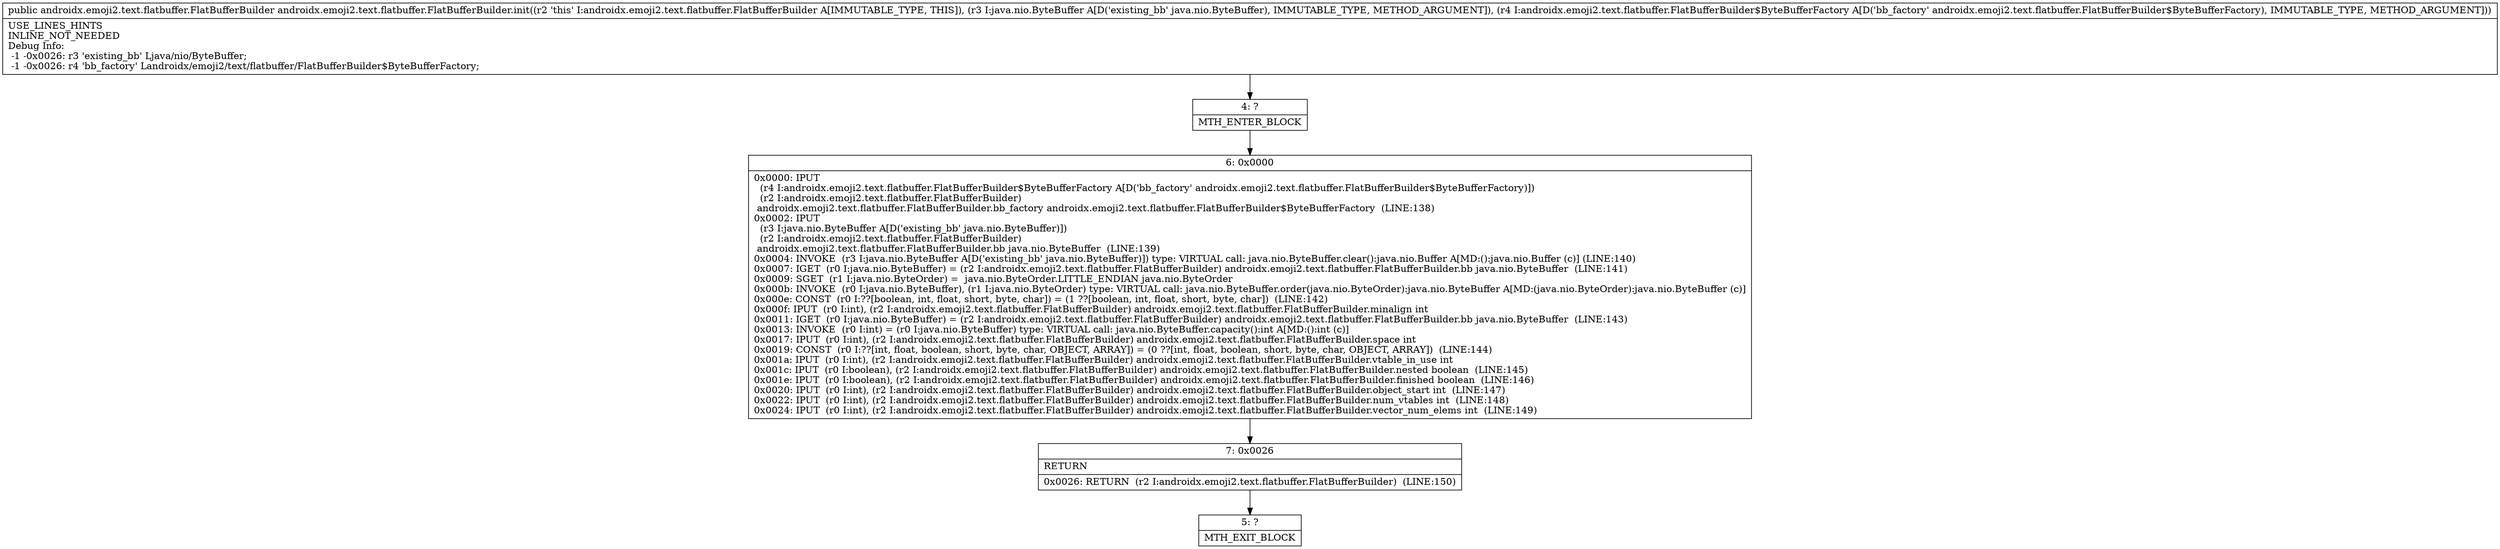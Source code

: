 digraph "CFG forandroidx.emoji2.text.flatbuffer.FlatBufferBuilder.init(Ljava\/nio\/ByteBuffer;Landroidx\/emoji2\/text\/flatbuffer\/FlatBufferBuilder$ByteBufferFactory;)Landroidx\/emoji2\/text\/flatbuffer\/FlatBufferBuilder;" {
Node_4 [shape=record,label="{4\:\ ?|MTH_ENTER_BLOCK\l}"];
Node_6 [shape=record,label="{6\:\ 0x0000|0x0000: IPUT  \l  (r4 I:androidx.emoji2.text.flatbuffer.FlatBufferBuilder$ByteBufferFactory A[D('bb_factory' androidx.emoji2.text.flatbuffer.FlatBufferBuilder$ByteBufferFactory)])\l  (r2 I:androidx.emoji2.text.flatbuffer.FlatBufferBuilder)\l androidx.emoji2.text.flatbuffer.FlatBufferBuilder.bb_factory androidx.emoji2.text.flatbuffer.FlatBufferBuilder$ByteBufferFactory  (LINE:138)\l0x0002: IPUT  \l  (r3 I:java.nio.ByteBuffer A[D('existing_bb' java.nio.ByteBuffer)])\l  (r2 I:androidx.emoji2.text.flatbuffer.FlatBufferBuilder)\l androidx.emoji2.text.flatbuffer.FlatBufferBuilder.bb java.nio.ByteBuffer  (LINE:139)\l0x0004: INVOKE  (r3 I:java.nio.ByteBuffer A[D('existing_bb' java.nio.ByteBuffer)]) type: VIRTUAL call: java.nio.ByteBuffer.clear():java.nio.Buffer A[MD:():java.nio.Buffer (c)] (LINE:140)\l0x0007: IGET  (r0 I:java.nio.ByteBuffer) = (r2 I:androidx.emoji2.text.flatbuffer.FlatBufferBuilder) androidx.emoji2.text.flatbuffer.FlatBufferBuilder.bb java.nio.ByteBuffer  (LINE:141)\l0x0009: SGET  (r1 I:java.nio.ByteOrder) =  java.nio.ByteOrder.LITTLE_ENDIAN java.nio.ByteOrder \l0x000b: INVOKE  (r0 I:java.nio.ByteBuffer), (r1 I:java.nio.ByteOrder) type: VIRTUAL call: java.nio.ByteBuffer.order(java.nio.ByteOrder):java.nio.ByteBuffer A[MD:(java.nio.ByteOrder):java.nio.ByteBuffer (c)]\l0x000e: CONST  (r0 I:??[boolean, int, float, short, byte, char]) = (1 ??[boolean, int, float, short, byte, char])  (LINE:142)\l0x000f: IPUT  (r0 I:int), (r2 I:androidx.emoji2.text.flatbuffer.FlatBufferBuilder) androidx.emoji2.text.flatbuffer.FlatBufferBuilder.minalign int \l0x0011: IGET  (r0 I:java.nio.ByteBuffer) = (r2 I:androidx.emoji2.text.flatbuffer.FlatBufferBuilder) androidx.emoji2.text.flatbuffer.FlatBufferBuilder.bb java.nio.ByteBuffer  (LINE:143)\l0x0013: INVOKE  (r0 I:int) = (r0 I:java.nio.ByteBuffer) type: VIRTUAL call: java.nio.ByteBuffer.capacity():int A[MD:():int (c)]\l0x0017: IPUT  (r0 I:int), (r2 I:androidx.emoji2.text.flatbuffer.FlatBufferBuilder) androidx.emoji2.text.flatbuffer.FlatBufferBuilder.space int \l0x0019: CONST  (r0 I:??[int, float, boolean, short, byte, char, OBJECT, ARRAY]) = (0 ??[int, float, boolean, short, byte, char, OBJECT, ARRAY])  (LINE:144)\l0x001a: IPUT  (r0 I:int), (r2 I:androidx.emoji2.text.flatbuffer.FlatBufferBuilder) androidx.emoji2.text.flatbuffer.FlatBufferBuilder.vtable_in_use int \l0x001c: IPUT  (r0 I:boolean), (r2 I:androidx.emoji2.text.flatbuffer.FlatBufferBuilder) androidx.emoji2.text.flatbuffer.FlatBufferBuilder.nested boolean  (LINE:145)\l0x001e: IPUT  (r0 I:boolean), (r2 I:androidx.emoji2.text.flatbuffer.FlatBufferBuilder) androidx.emoji2.text.flatbuffer.FlatBufferBuilder.finished boolean  (LINE:146)\l0x0020: IPUT  (r0 I:int), (r2 I:androidx.emoji2.text.flatbuffer.FlatBufferBuilder) androidx.emoji2.text.flatbuffer.FlatBufferBuilder.object_start int  (LINE:147)\l0x0022: IPUT  (r0 I:int), (r2 I:androidx.emoji2.text.flatbuffer.FlatBufferBuilder) androidx.emoji2.text.flatbuffer.FlatBufferBuilder.num_vtables int  (LINE:148)\l0x0024: IPUT  (r0 I:int), (r2 I:androidx.emoji2.text.flatbuffer.FlatBufferBuilder) androidx.emoji2.text.flatbuffer.FlatBufferBuilder.vector_num_elems int  (LINE:149)\l}"];
Node_7 [shape=record,label="{7\:\ 0x0026|RETURN\l|0x0026: RETURN  (r2 I:androidx.emoji2.text.flatbuffer.FlatBufferBuilder)  (LINE:150)\l}"];
Node_5 [shape=record,label="{5\:\ ?|MTH_EXIT_BLOCK\l}"];
MethodNode[shape=record,label="{public androidx.emoji2.text.flatbuffer.FlatBufferBuilder androidx.emoji2.text.flatbuffer.FlatBufferBuilder.init((r2 'this' I:androidx.emoji2.text.flatbuffer.FlatBufferBuilder A[IMMUTABLE_TYPE, THIS]), (r3 I:java.nio.ByteBuffer A[D('existing_bb' java.nio.ByteBuffer), IMMUTABLE_TYPE, METHOD_ARGUMENT]), (r4 I:androidx.emoji2.text.flatbuffer.FlatBufferBuilder$ByteBufferFactory A[D('bb_factory' androidx.emoji2.text.flatbuffer.FlatBufferBuilder$ByteBufferFactory), IMMUTABLE_TYPE, METHOD_ARGUMENT]))  | USE_LINES_HINTS\lINLINE_NOT_NEEDED\lDebug Info:\l  \-1 \-0x0026: r3 'existing_bb' Ljava\/nio\/ByteBuffer;\l  \-1 \-0x0026: r4 'bb_factory' Landroidx\/emoji2\/text\/flatbuffer\/FlatBufferBuilder$ByteBufferFactory;\l}"];
MethodNode -> Node_4;Node_4 -> Node_6;
Node_6 -> Node_7;
Node_7 -> Node_5;
}


